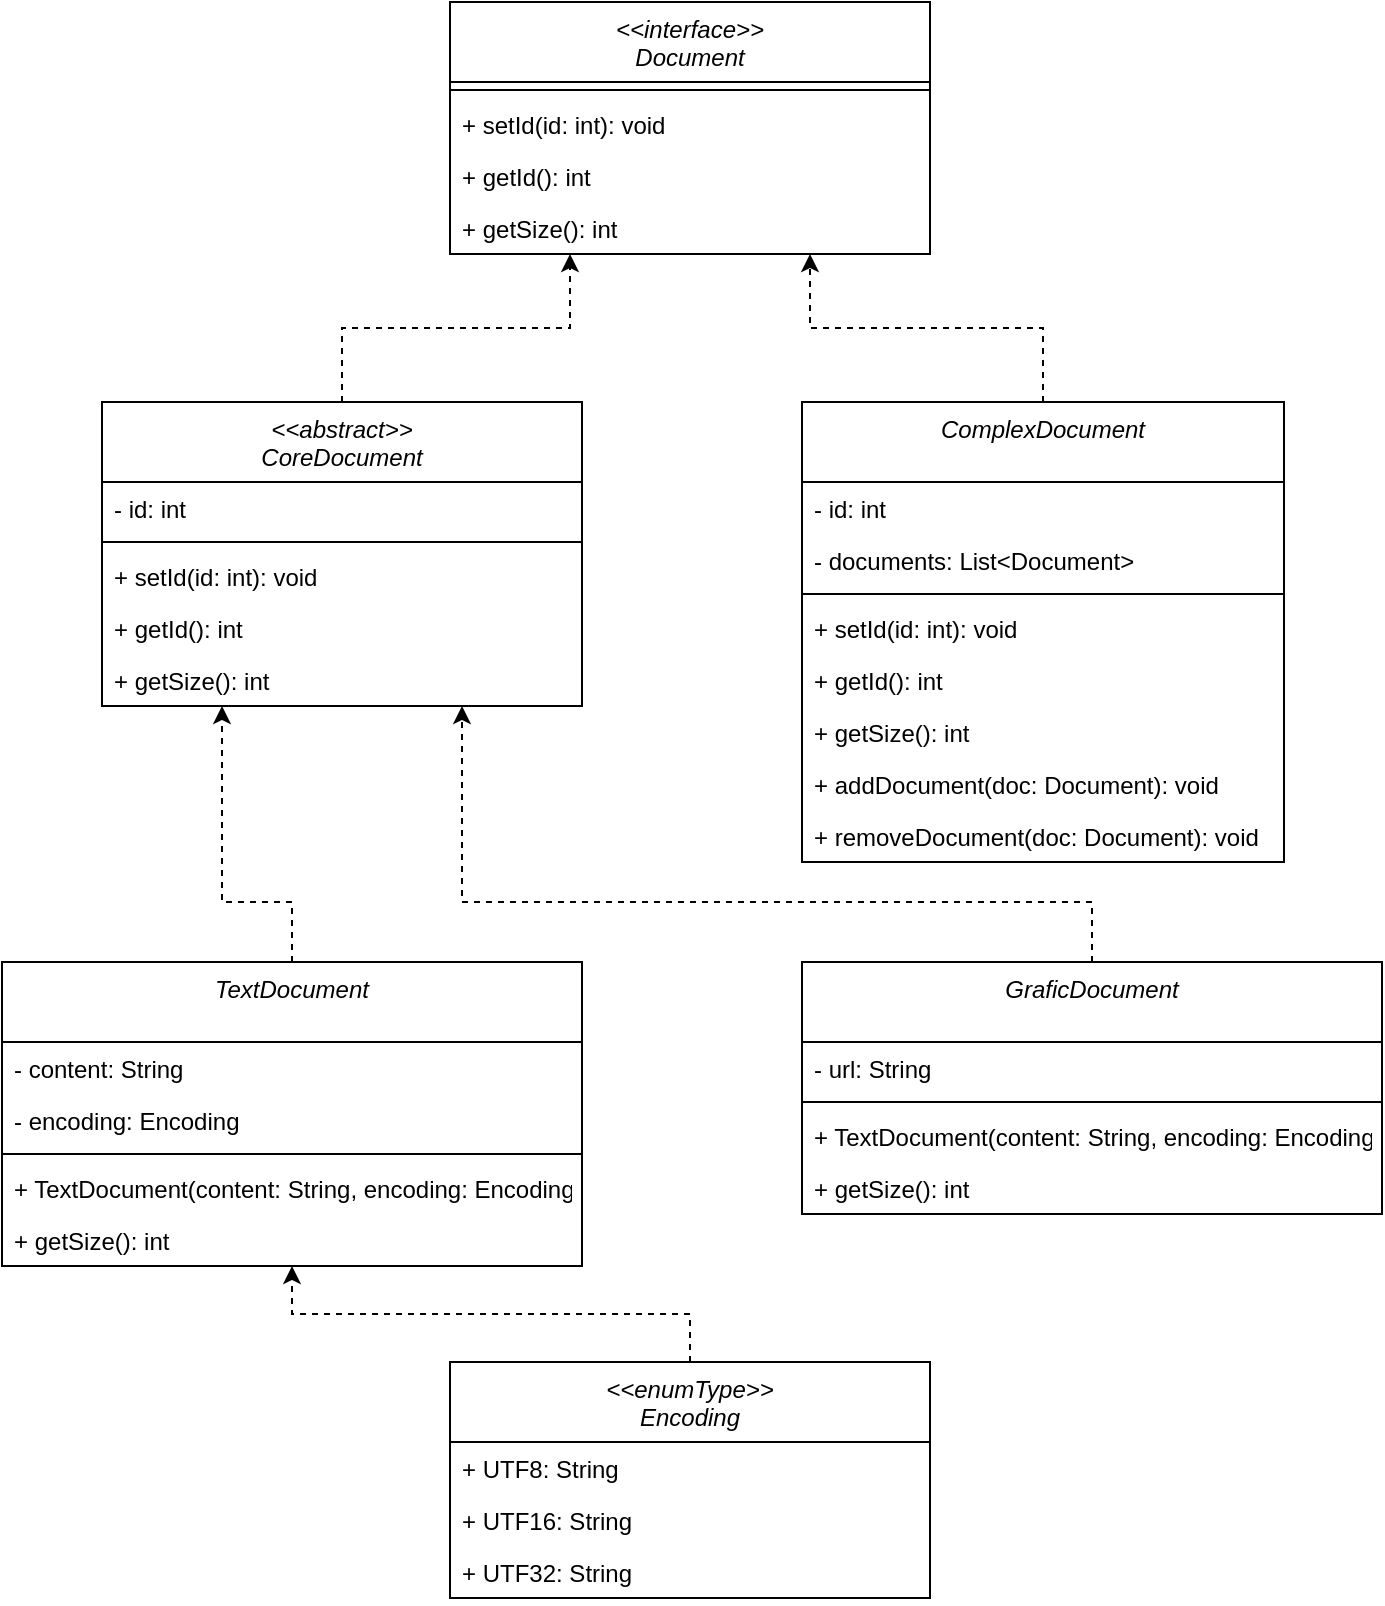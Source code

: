 <mxfile version="26.0.4">
  <diagram id="C5RBs43oDa-KdzZeNtuy" name="Page-1">
    <mxGraphModel dx="954" dy="657" grid="1" gridSize="10" guides="1" tooltips="1" connect="1" arrows="1" fold="1" page="1" pageScale="1" pageWidth="827" pageHeight="1169" math="0" shadow="0">
      <root>
        <mxCell id="WIyWlLk6GJQsqaUBKTNV-0" />
        <mxCell id="WIyWlLk6GJQsqaUBKTNV-1" parent="WIyWlLk6GJQsqaUBKTNV-0" />
        <mxCell id="zkfFHV4jXpPFQw0GAbJ--0" value="&lt;&lt;interface&gt;&gt;&#xa;Document" style="swimlane;fontStyle=2;align=center;verticalAlign=top;childLayout=stackLayout;horizontal=1;startSize=40;horizontalStack=0;resizeParent=1;resizeLast=0;collapsible=1;marginBottom=0;rounded=0;shadow=0;strokeWidth=1;" parent="WIyWlLk6GJQsqaUBKTNV-1" vertex="1">
          <mxGeometry x="294" y="40" width="240" height="126" as="geometry">
            <mxRectangle x="230" y="140" width="160" height="26" as="alternateBounds" />
          </mxGeometry>
        </mxCell>
        <mxCell id="zkfFHV4jXpPFQw0GAbJ--4" value="" style="line;html=1;strokeWidth=1;align=left;verticalAlign=middle;spacingTop=-1;spacingLeft=3;spacingRight=3;rotatable=0;labelPosition=right;points=[];portConstraint=eastwest;" parent="zkfFHV4jXpPFQw0GAbJ--0" vertex="1">
          <mxGeometry y="40" width="240" height="8" as="geometry" />
        </mxCell>
        <mxCell id="zkfFHV4jXpPFQw0GAbJ--5" value="+ setId(id: int): void" style="text;align=left;verticalAlign=top;spacingLeft=4;spacingRight=4;overflow=hidden;rotatable=0;points=[[0,0.5],[1,0.5]];portConstraint=eastwest;" parent="zkfFHV4jXpPFQw0GAbJ--0" vertex="1">
          <mxGeometry y="48" width="240" height="26" as="geometry" />
        </mxCell>
        <mxCell id="Q5EPEPZ3jEApJTO7vUIO-0" value="+ getId(): int" style="text;align=left;verticalAlign=top;spacingLeft=4;spacingRight=4;overflow=hidden;rotatable=0;points=[[0,0.5],[1,0.5]];portConstraint=eastwest;" parent="zkfFHV4jXpPFQw0GAbJ--0" vertex="1">
          <mxGeometry y="74" width="240" height="26" as="geometry" />
        </mxCell>
        <mxCell id="Q5EPEPZ3jEApJTO7vUIO-1" value="+ getSize(): int" style="text;align=left;verticalAlign=top;spacingLeft=4;spacingRight=4;overflow=hidden;rotatable=0;points=[[0,0.5],[1,0.5]];portConstraint=eastwest;" parent="zkfFHV4jXpPFQw0GAbJ--0" vertex="1">
          <mxGeometry y="100" width="240" height="26" as="geometry" />
        </mxCell>
        <mxCell id="Q5EPEPZ3jEApJTO7vUIO-10" style="edgeStyle=orthogonalEdgeStyle;rounded=0;orthogonalLoop=1;jettySize=auto;html=1;exitX=0.5;exitY=0;exitDx=0;exitDy=0;entryX=0.25;entryY=1;entryDx=0;entryDy=0;dashed=1;" parent="WIyWlLk6GJQsqaUBKTNV-1" source="Q5EPEPZ3jEApJTO7vUIO-2" target="zkfFHV4jXpPFQw0GAbJ--0" edge="1">
          <mxGeometry relative="1" as="geometry" />
        </mxCell>
        <mxCell id="Q5EPEPZ3jEApJTO7vUIO-2" value="&lt;&lt;abstract&gt;&gt;&#xa;CoreDocument" style="swimlane;fontStyle=2;align=center;verticalAlign=top;childLayout=stackLayout;horizontal=1;startSize=40;horizontalStack=0;resizeParent=1;resizeLast=0;collapsible=1;marginBottom=0;rounded=0;shadow=0;strokeWidth=1;" parent="WIyWlLk6GJQsqaUBKTNV-1" vertex="1">
          <mxGeometry x="120" y="240" width="240" height="152" as="geometry">
            <mxRectangle x="230" y="140" width="160" height="26" as="alternateBounds" />
          </mxGeometry>
        </mxCell>
        <mxCell id="Q5EPEPZ3jEApJTO7vUIO-3" value="- id: int" style="text;align=left;verticalAlign=top;spacingLeft=4;spacingRight=4;overflow=hidden;rotatable=0;points=[[0,0.5],[1,0.5]];portConstraint=eastwest;" parent="Q5EPEPZ3jEApJTO7vUIO-2" vertex="1">
          <mxGeometry y="40" width="240" height="26" as="geometry" />
        </mxCell>
        <mxCell id="Q5EPEPZ3jEApJTO7vUIO-4" value="" style="line;html=1;strokeWidth=1;align=left;verticalAlign=middle;spacingTop=-1;spacingLeft=3;spacingRight=3;rotatable=0;labelPosition=right;points=[];portConstraint=eastwest;" parent="Q5EPEPZ3jEApJTO7vUIO-2" vertex="1">
          <mxGeometry y="66" width="240" height="8" as="geometry" />
        </mxCell>
        <mxCell id="Q5EPEPZ3jEApJTO7vUIO-5" value="+ setId(id: int): void" style="text;align=left;verticalAlign=top;spacingLeft=4;spacingRight=4;overflow=hidden;rotatable=0;points=[[0,0.5],[1,0.5]];portConstraint=eastwest;" parent="Q5EPEPZ3jEApJTO7vUIO-2" vertex="1">
          <mxGeometry y="74" width="240" height="26" as="geometry" />
        </mxCell>
        <mxCell id="Q5EPEPZ3jEApJTO7vUIO-6" value="+ getId(): int" style="text;align=left;verticalAlign=top;spacingLeft=4;spacingRight=4;overflow=hidden;rotatable=0;points=[[0,0.5],[1,0.5]];portConstraint=eastwest;" parent="Q5EPEPZ3jEApJTO7vUIO-2" vertex="1">
          <mxGeometry y="100" width="240" height="26" as="geometry" />
        </mxCell>
        <mxCell id="Q5EPEPZ3jEApJTO7vUIO-7" value="+ getSize(): int" style="text;align=left;verticalAlign=top;spacingLeft=4;spacingRight=4;overflow=hidden;rotatable=0;points=[[0,0.5],[1,0.5]];portConstraint=eastwest;" parent="Q5EPEPZ3jEApJTO7vUIO-2" vertex="1">
          <mxGeometry y="126" width="240" height="26" as="geometry" />
        </mxCell>
        <mxCell id="Q5EPEPZ3jEApJTO7vUIO-17" style="edgeStyle=orthogonalEdgeStyle;rounded=0;orthogonalLoop=1;jettySize=auto;html=1;exitX=0.5;exitY=0;exitDx=0;exitDy=0;entryX=0.75;entryY=1;entryDx=0;entryDy=0;dashed=1;" parent="WIyWlLk6GJQsqaUBKTNV-1" source="Q5EPEPZ3jEApJTO7vUIO-11" target="zkfFHV4jXpPFQw0GAbJ--0" edge="1">
          <mxGeometry relative="1" as="geometry" />
        </mxCell>
        <mxCell id="Q5EPEPZ3jEApJTO7vUIO-11" value="ComplexDocument" style="swimlane;fontStyle=2;align=center;verticalAlign=top;childLayout=stackLayout;horizontal=1;startSize=40;horizontalStack=0;resizeParent=1;resizeLast=0;collapsible=1;marginBottom=0;rounded=0;shadow=0;strokeWidth=1;" parent="WIyWlLk6GJQsqaUBKTNV-1" vertex="1">
          <mxGeometry x="470" y="240" width="241" height="230" as="geometry">
            <mxRectangle x="230" y="140" width="160" height="26" as="alternateBounds" />
          </mxGeometry>
        </mxCell>
        <mxCell id="Q5EPEPZ3jEApJTO7vUIO-12" value="- id: int" style="text;align=left;verticalAlign=top;spacingLeft=4;spacingRight=4;overflow=hidden;rotatable=0;points=[[0,0.5],[1,0.5]];portConstraint=eastwest;" parent="Q5EPEPZ3jEApJTO7vUIO-11" vertex="1">
          <mxGeometry y="40" width="241" height="26" as="geometry" />
        </mxCell>
        <mxCell id="Q5EPEPZ3jEApJTO7vUIO-18" value="- documents: List&lt;Document&gt;" style="text;align=left;verticalAlign=top;spacingLeft=4;spacingRight=4;overflow=hidden;rotatable=0;points=[[0,0.5],[1,0.5]];portConstraint=eastwest;" parent="Q5EPEPZ3jEApJTO7vUIO-11" vertex="1">
          <mxGeometry y="66" width="241" height="26" as="geometry" />
        </mxCell>
        <mxCell id="Q5EPEPZ3jEApJTO7vUIO-13" value="" style="line;html=1;strokeWidth=1;align=left;verticalAlign=middle;spacingTop=-1;spacingLeft=3;spacingRight=3;rotatable=0;labelPosition=right;points=[];portConstraint=eastwest;" parent="Q5EPEPZ3jEApJTO7vUIO-11" vertex="1">
          <mxGeometry y="92" width="241" height="8" as="geometry" />
        </mxCell>
        <mxCell id="Q5EPEPZ3jEApJTO7vUIO-14" value="+ setId(id: int): void" style="text;align=left;verticalAlign=top;spacingLeft=4;spacingRight=4;overflow=hidden;rotatable=0;points=[[0,0.5],[1,0.5]];portConstraint=eastwest;" parent="Q5EPEPZ3jEApJTO7vUIO-11" vertex="1">
          <mxGeometry y="100" width="241" height="26" as="geometry" />
        </mxCell>
        <mxCell id="Q5EPEPZ3jEApJTO7vUIO-15" value="+ getId(): int" style="text;align=left;verticalAlign=top;spacingLeft=4;spacingRight=4;overflow=hidden;rotatable=0;points=[[0,0.5],[1,0.5]];portConstraint=eastwest;" parent="Q5EPEPZ3jEApJTO7vUIO-11" vertex="1">
          <mxGeometry y="126" width="241" height="26" as="geometry" />
        </mxCell>
        <mxCell id="Q5EPEPZ3jEApJTO7vUIO-20" value="+ getSize(): int" style="text;align=left;verticalAlign=top;spacingLeft=4;spacingRight=4;overflow=hidden;rotatable=0;points=[[0,0.5],[1,0.5]];portConstraint=eastwest;" parent="Q5EPEPZ3jEApJTO7vUIO-11" vertex="1">
          <mxGeometry y="152" width="241" height="26" as="geometry" />
        </mxCell>
        <mxCell id="Q5EPEPZ3jEApJTO7vUIO-21" value="+ addDocument(doc: Document): void" style="text;align=left;verticalAlign=top;spacingLeft=4;spacingRight=4;overflow=hidden;rotatable=0;points=[[0,0.5],[1,0.5]];portConstraint=eastwest;" parent="Q5EPEPZ3jEApJTO7vUIO-11" vertex="1">
          <mxGeometry y="178" width="241" height="26" as="geometry" />
        </mxCell>
        <mxCell id="Q5EPEPZ3jEApJTO7vUIO-16" value="+ removeDocument(doc: Document): void" style="text;align=left;verticalAlign=top;spacingLeft=4;spacingRight=4;overflow=hidden;rotatable=0;points=[[0,0.5],[1,0.5]];portConstraint=eastwest;" parent="Q5EPEPZ3jEApJTO7vUIO-11" vertex="1">
          <mxGeometry y="204" width="241" height="26" as="geometry" />
        </mxCell>
        <mxCell id="Q5EPEPZ3jEApJTO7vUIO-40" style="edgeStyle=orthogonalEdgeStyle;rounded=0;orthogonalLoop=1;jettySize=auto;html=1;exitX=0.5;exitY=0;exitDx=0;exitDy=0;entryX=0.25;entryY=1;entryDx=0;entryDy=0;dashed=1;" parent="WIyWlLk6GJQsqaUBKTNV-1" source="Q5EPEPZ3jEApJTO7vUIO-22" target="Q5EPEPZ3jEApJTO7vUIO-2" edge="1">
          <mxGeometry relative="1" as="geometry">
            <Array as="points">
              <mxPoint x="215" y="490" />
              <mxPoint x="180" y="490" />
            </Array>
          </mxGeometry>
        </mxCell>
        <mxCell id="Q5EPEPZ3jEApJTO7vUIO-22" value="TextDocument" style="swimlane;fontStyle=2;align=center;verticalAlign=top;childLayout=stackLayout;horizontal=1;startSize=40;horizontalStack=0;resizeParent=1;resizeLast=0;collapsible=1;marginBottom=0;rounded=0;shadow=0;strokeWidth=1;" parent="WIyWlLk6GJQsqaUBKTNV-1" vertex="1">
          <mxGeometry x="70" y="520" width="290" height="152" as="geometry">
            <mxRectangle x="230" y="140" width="160" height="26" as="alternateBounds" />
          </mxGeometry>
        </mxCell>
        <mxCell id="Q5EPEPZ3jEApJTO7vUIO-23" value="- content: String" style="text;align=left;verticalAlign=top;spacingLeft=4;spacingRight=4;overflow=hidden;rotatable=0;points=[[0,0.5],[1,0.5]];portConstraint=eastwest;" parent="Q5EPEPZ3jEApJTO7vUIO-22" vertex="1">
          <mxGeometry y="40" width="290" height="26" as="geometry" />
        </mxCell>
        <mxCell id="Q5EPEPZ3jEApJTO7vUIO-28" value="- encoding: Encoding" style="text;align=left;verticalAlign=top;spacingLeft=4;spacingRight=4;overflow=hidden;rotatable=0;points=[[0,0.5],[1,0.5]];portConstraint=eastwest;" parent="Q5EPEPZ3jEApJTO7vUIO-22" vertex="1">
          <mxGeometry y="66" width="290" height="26" as="geometry" />
        </mxCell>
        <mxCell id="Q5EPEPZ3jEApJTO7vUIO-24" value="" style="line;html=1;strokeWidth=1;align=left;verticalAlign=middle;spacingTop=-1;spacingLeft=3;spacingRight=3;rotatable=0;labelPosition=right;points=[];portConstraint=eastwest;" parent="Q5EPEPZ3jEApJTO7vUIO-22" vertex="1">
          <mxGeometry y="92" width="290" height="8" as="geometry" />
        </mxCell>
        <mxCell id="Q5EPEPZ3jEApJTO7vUIO-25" value="+ TextDocument(content: String, encoding: Encoding)" style="text;align=left;verticalAlign=top;spacingLeft=4;spacingRight=4;overflow=hidden;rotatable=0;points=[[0,0.5],[1,0.5]];portConstraint=eastwest;" parent="Q5EPEPZ3jEApJTO7vUIO-22" vertex="1">
          <mxGeometry y="100" width="290" height="26" as="geometry" />
        </mxCell>
        <mxCell id="Q5EPEPZ3jEApJTO7vUIO-27" value="+ getSize(): int" style="text;align=left;verticalAlign=top;spacingLeft=4;spacingRight=4;overflow=hidden;rotatable=0;points=[[0,0.5],[1,0.5]];portConstraint=eastwest;" parent="Q5EPEPZ3jEApJTO7vUIO-22" vertex="1">
          <mxGeometry y="126" width="290" height="26" as="geometry" />
        </mxCell>
        <mxCell id="Q5EPEPZ3jEApJTO7vUIO-41" style="edgeStyle=orthogonalEdgeStyle;rounded=0;orthogonalLoop=1;jettySize=auto;html=1;exitX=0.5;exitY=0;exitDx=0;exitDy=0;entryX=0.75;entryY=1;entryDx=0;entryDy=0;dashed=1;" parent="WIyWlLk6GJQsqaUBKTNV-1" source="Q5EPEPZ3jEApJTO7vUIO-29" target="Q5EPEPZ3jEApJTO7vUIO-2" edge="1">
          <mxGeometry relative="1" as="geometry">
            <Array as="points">
              <mxPoint x="615" y="490" />
              <mxPoint x="300" y="490" />
            </Array>
          </mxGeometry>
        </mxCell>
        <mxCell id="Q5EPEPZ3jEApJTO7vUIO-29" value="GraficDocument" style="swimlane;fontStyle=2;align=center;verticalAlign=top;childLayout=stackLayout;horizontal=1;startSize=40;horizontalStack=0;resizeParent=1;resizeLast=0;collapsible=1;marginBottom=0;rounded=0;shadow=0;strokeWidth=1;" parent="WIyWlLk6GJQsqaUBKTNV-1" vertex="1">
          <mxGeometry x="470" y="520" width="290" height="126" as="geometry">
            <mxRectangle x="230" y="140" width="160" height="26" as="alternateBounds" />
          </mxGeometry>
        </mxCell>
        <mxCell id="Q5EPEPZ3jEApJTO7vUIO-30" value="- url: String" style="text;align=left;verticalAlign=top;spacingLeft=4;spacingRight=4;overflow=hidden;rotatable=0;points=[[0,0.5],[1,0.5]];portConstraint=eastwest;" parent="Q5EPEPZ3jEApJTO7vUIO-29" vertex="1">
          <mxGeometry y="40" width="290" height="26" as="geometry" />
        </mxCell>
        <mxCell id="Q5EPEPZ3jEApJTO7vUIO-32" value="" style="line;html=1;strokeWidth=1;align=left;verticalAlign=middle;spacingTop=-1;spacingLeft=3;spacingRight=3;rotatable=0;labelPosition=right;points=[];portConstraint=eastwest;" parent="Q5EPEPZ3jEApJTO7vUIO-29" vertex="1">
          <mxGeometry y="66" width="290" height="8" as="geometry" />
        </mxCell>
        <mxCell id="Q5EPEPZ3jEApJTO7vUIO-33" value="+ TextDocument(content: String, encoding: Encoding)" style="text;align=left;verticalAlign=top;spacingLeft=4;spacingRight=4;overflow=hidden;rotatable=0;points=[[0,0.5],[1,0.5]];portConstraint=eastwest;" parent="Q5EPEPZ3jEApJTO7vUIO-29" vertex="1">
          <mxGeometry y="74" width="290" height="26" as="geometry" />
        </mxCell>
        <mxCell id="Q5EPEPZ3jEApJTO7vUIO-35" value="+ getSize(): int" style="text;align=left;verticalAlign=top;spacingLeft=4;spacingRight=4;overflow=hidden;rotatable=0;points=[[0,0.5],[1,0.5]];portConstraint=eastwest;" parent="Q5EPEPZ3jEApJTO7vUIO-29" vertex="1">
          <mxGeometry y="100" width="290" height="26" as="geometry" />
        </mxCell>
        <mxCell id="Q5EPEPZ3jEApJTO7vUIO-48" style="edgeStyle=orthogonalEdgeStyle;rounded=0;orthogonalLoop=1;jettySize=auto;html=1;exitX=0.5;exitY=0;exitDx=0;exitDy=0;dashed=1;" parent="WIyWlLk6GJQsqaUBKTNV-1" source="Q5EPEPZ3jEApJTO7vUIO-42" target="Q5EPEPZ3jEApJTO7vUIO-22" edge="1">
          <mxGeometry relative="1" as="geometry" />
        </mxCell>
        <mxCell id="Q5EPEPZ3jEApJTO7vUIO-42" value="&lt;&lt;enumType&gt;&gt;&#xa;Encoding" style="swimlane;fontStyle=2;align=center;verticalAlign=top;childLayout=stackLayout;horizontal=1;startSize=40;horizontalStack=0;resizeParent=1;resizeLast=0;collapsible=1;marginBottom=0;rounded=0;shadow=0;strokeWidth=1;" parent="WIyWlLk6GJQsqaUBKTNV-1" vertex="1">
          <mxGeometry x="294" y="720" width="240" height="118" as="geometry">
            <mxRectangle x="230" y="140" width="160" height="26" as="alternateBounds" />
          </mxGeometry>
        </mxCell>
        <mxCell id="Q5EPEPZ3jEApJTO7vUIO-45" value="+ UTF8: String" style="text;align=left;verticalAlign=top;spacingLeft=4;spacingRight=4;overflow=hidden;rotatable=0;points=[[0,0.5],[1,0.5]];portConstraint=eastwest;" parent="Q5EPEPZ3jEApJTO7vUIO-42" vertex="1">
          <mxGeometry y="40" width="240" height="26" as="geometry" />
        </mxCell>
        <mxCell id="Q5EPEPZ3jEApJTO7vUIO-46" value="+ UTF16: String" style="text;align=left;verticalAlign=top;spacingLeft=4;spacingRight=4;overflow=hidden;rotatable=0;points=[[0,0.5],[1,0.5]];portConstraint=eastwest;" parent="Q5EPEPZ3jEApJTO7vUIO-42" vertex="1">
          <mxGeometry y="66" width="240" height="26" as="geometry" />
        </mxCell>
        <mxCell id="Q5EPEPZ3jEApJTO7vUIO-47" value="+ UTF32: String" style="text;align=left;verticalAlign=top;spacingLeft=4;spacingRight=4;overflow=hidden;rotatable=0;points=[[0,0.5],[1,0.5]];portConstraint=eastwest;" parent="Q5EPEPZ3jEApJTO7vUIO-42" vertex="1">
          <mxGeometry y="92" width="240" height="26" as="geometry" />
        </mxCell>
      </root>
    </mxGraphModel>
  </diagram>
</mxfile>
